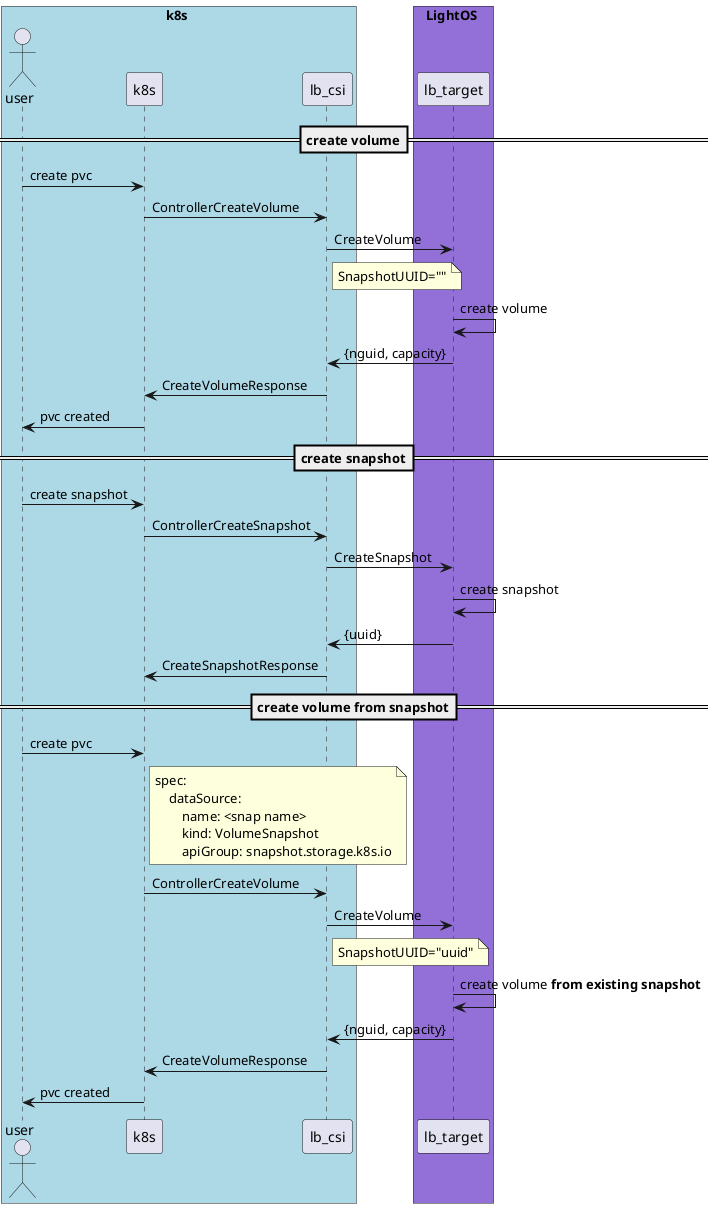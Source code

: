 @startuml create-volume-from-snapshot

box k8s #LightBlue
actor user
participant k8s
participant lb_csi
endbox

box LightOS #MediumPurple
participant lb_target
endbox

==create volume==
user -> k8s: create pvc
k8s -> lb_csi: ControllerCreateVolume
lb_csi -> lb_target: CreateVolume
note right of lb_csi: SnapshotUUID=""
lb_target -> lb_target: create volume
lb_target -> lb_csi: {nguid, capacity}
lb_csi -> k8s: CreateVolumeResponse
k8s -> user: pvc created
==create snapshot==
user -> k8s: create snapshot
k8s -> lb_csi: ControllerCreateSnapshot
lb_csi -> lb_target: CreateSnapshot
lb_target -> lb_target: create snapshot
lb_target -> lb_csi: {uuid}
lb_csi -> k8s: CreateSnapshotResponse
==create volume from snapshot==
user -> k8s: create pvc
note right of k8s
spec:
    dataSource:
        name: <snap name>
        kind: VolumeSnapshot
        apiGroup: snapshot.storage.k8s.io
endnote
k8s -> lb_csi: ControllerCreateVolume
lb_csi -> lb_target: CreateVolume
note right of lb_csi: SnapshotUUID="uuid"
lb_target -> lb_target: create volume **from existing snapshot**

lb_target -> lb_csi: {nguid, capacity}
lb_csi -> k8s: CreateVolumeResponse
k8s -> user: pvc created

@enduml

@startuml create-volume-from-volume

box k8s #LightBlue
actor user
participant k8s
participant lb_csi
endbox

box LightOS #MediumPurple
participant lb_target
endbox

==create volume==
...
==create volume from volume==
user -> k8s: create pvc
note right of k8s
spec:
    dataSource:
        name: <vol name>
        kind: PersistentVolumeClaim
endnote
k8s -> lb_csi: ControllerCreateVolume
lb_csi -> lb_target: CreateSnapshot
lb_target -> lb_target: create snapshot
lb_target -> lb_csi: {uuid}
==create volume from snapshot==
...


@enduml